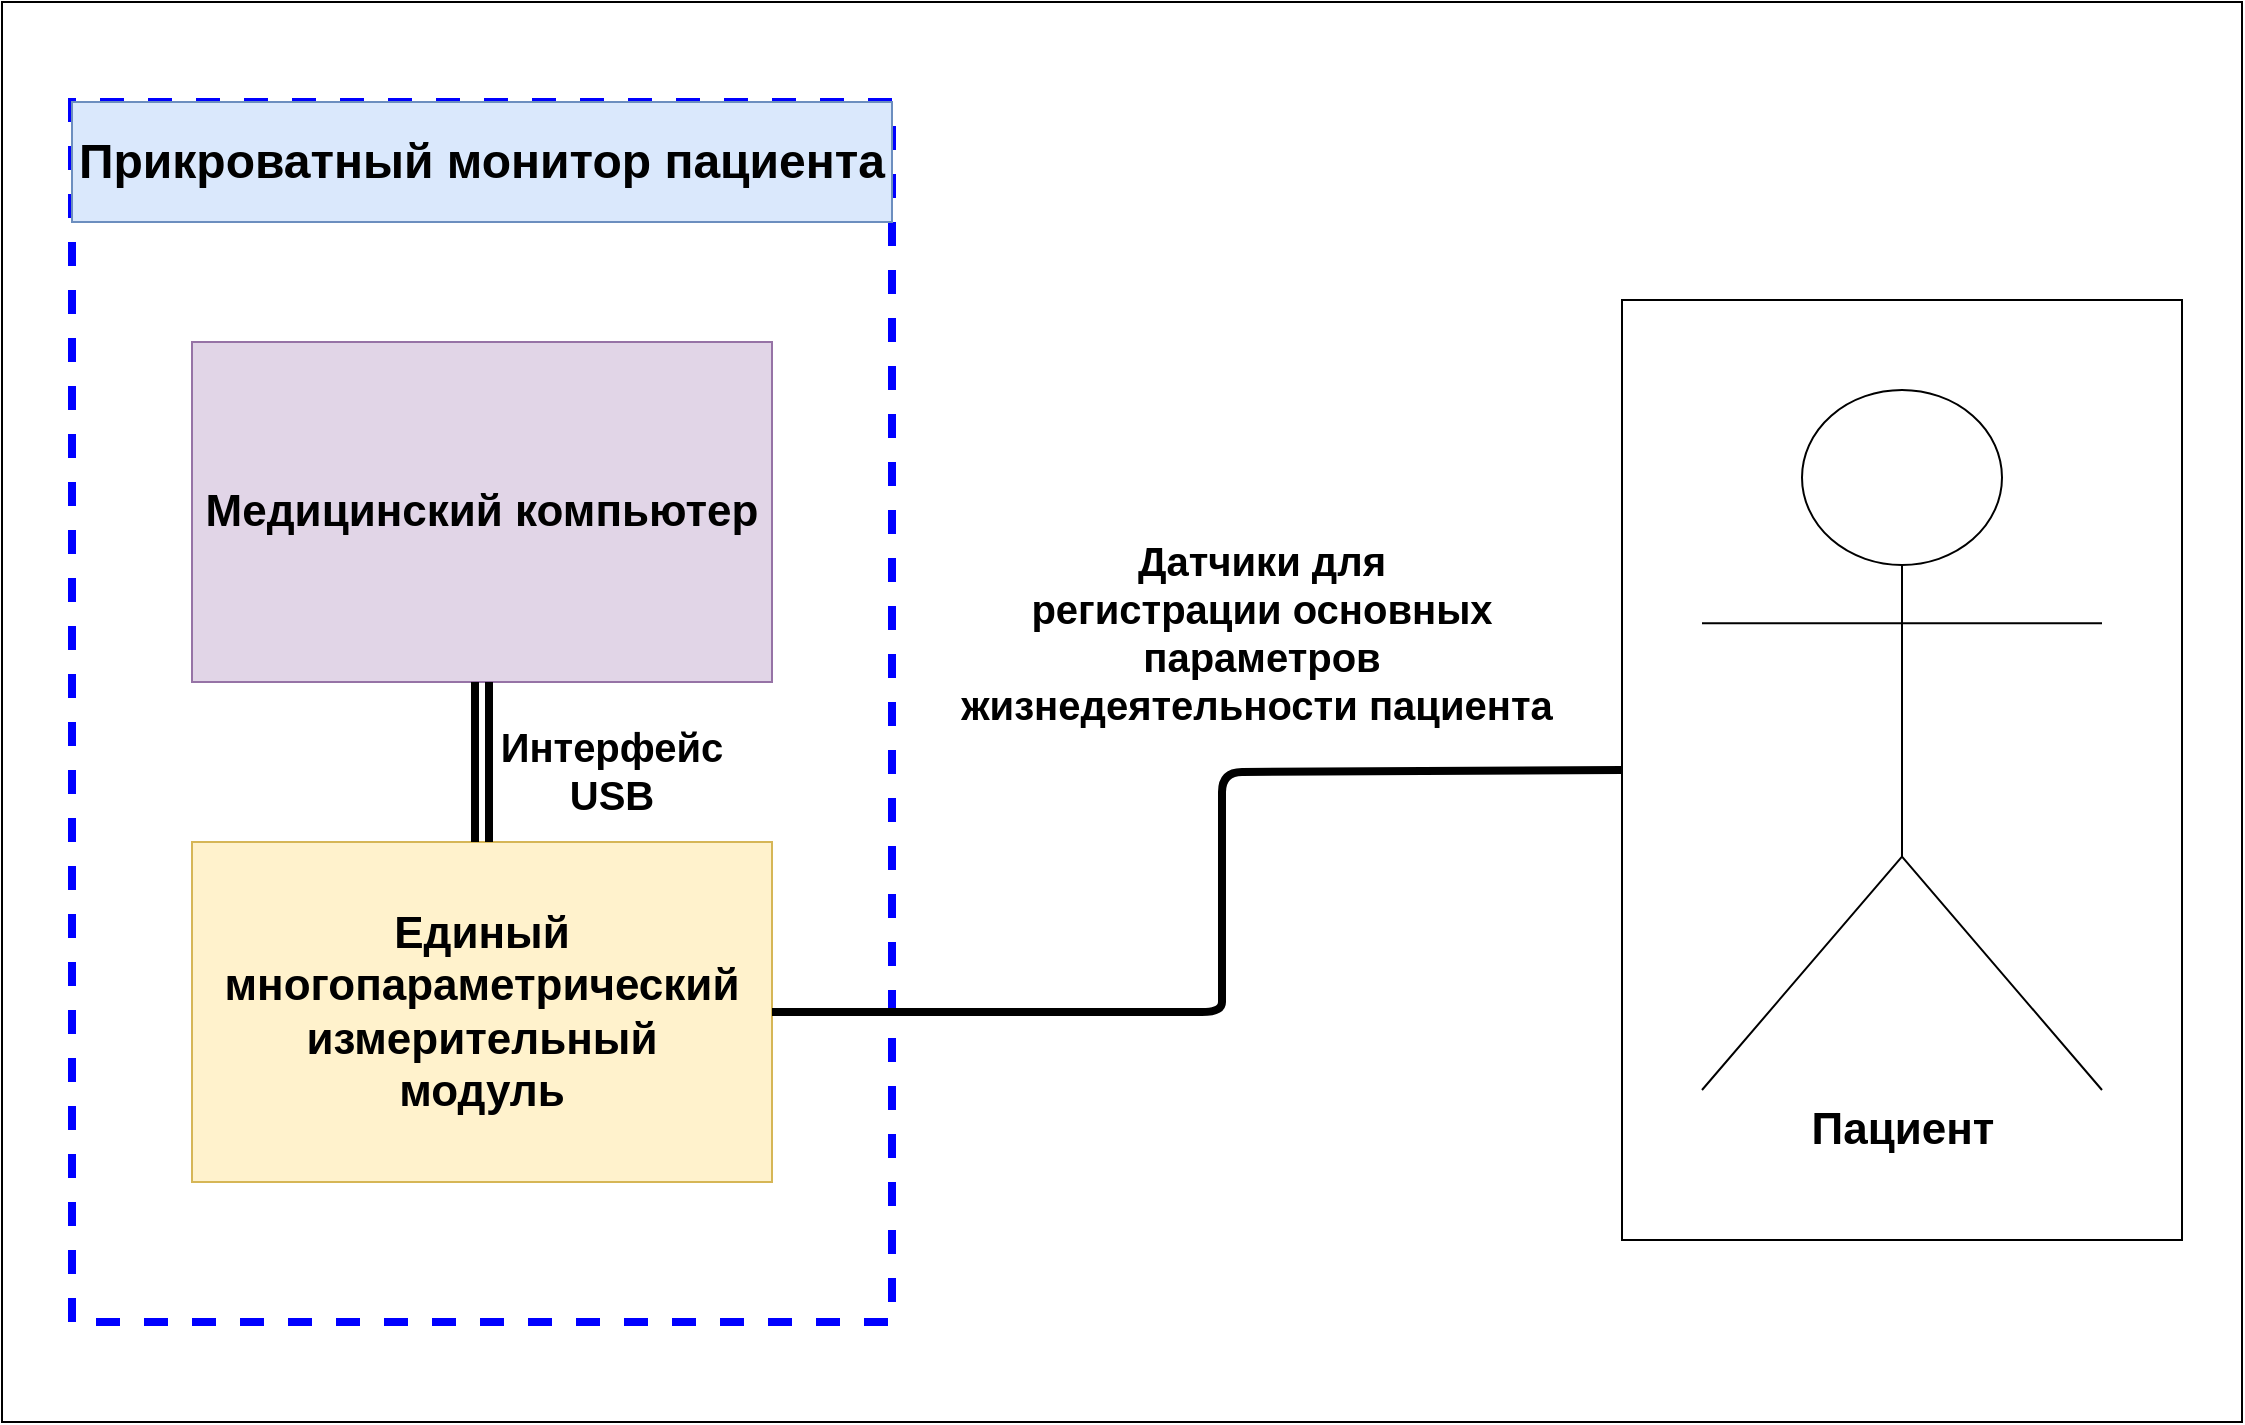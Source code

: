 <mxfile version="13.1.14"><diagram id="ATY0rzs1G2XI26vXnfy7" name="Page-1"><mxGraphModel dx="1422" dy="745" grid="1" gridSize="10" guides="1" tooltips="1" connect="1" arrows="1" fold="1" page="1" pageScale="1" pageWidth="1169" pageHeight="827" math="0" shadow="0"><root><mxCell id="0"/><mxCell id="1" parent="0"/><mxCell id="_6GRPyMb7EaMjJ4dwI-e-1" value="" style="rounded=0;whiteSpace=wrap;html=1;" vertex="1" parent="1"><mxGeometry x="40" y="30" width="1120" height="710" as="geometry"/></mxCell><mxCell id="TLxoDpUICeu5QsMwWLt4-5" value="" style="rounded=0;whiteSpace=wrap;html=1;rotation=-90;dashed=1;strokeWidth=4;strokeColor=#0000FF;" parent="1" vertex="1"><mxGeometry x="-25" y="180" width="610" height="410" as="geometry"/></mxCell><mxCell id="TLxoDpUICeu5QsMwWLt4-3" value="" style="group" parent="1" vertex="1" connectable="0"><mxGeometry x="850" y="179" width="280" height="470" as="geometry"/></mxCell><mxCell id="TLxoDpUICeu5QsMwWLt4-1" value="" style="rounded=0;whiteSpace=wrap;html=1;rotation=-90;" parent="TLxoDpUICeu5QsMwWLt4-3" vertex="1"><mxGeometry x="-95" y="95" width="470" height="280" as="geometry"/></mxCell><mxCell id="TLxoDpUICeu5QsMwWLt4-2" value="&lt;font style=&quot;vertical-align: inherit&quot;&gt;&lt;font style=&quot;vertical-align: inherit ; font-size: 22px&quot;&gt;&lt;b&gt;Пациент&lt;/b&gt;&lt;/font&gt;&lt;/font&gt;" style="shape=umlActor;verticalLabelPosition=bottom;labelBackgroundColor=#ffffff;verticalAlign=top;html=1;outlineConnect=0;" parent="TLxoDpUICeu5QsMwWLt4-3" vertex="1"><mxGeometry x="40" y="45" width="200" height="350" as="geometry"/></mxCell><mxCell id="TLxoDpUICeu5QsMwWLt4-6" value="&lt;font size=&quot;1&quot;&gt;&lt;b style=&quot;font-size: 22px&quot;&gt;Медицинский компьютер&lt;/b&gt;&lt;/font&gt;" style="rounded=0;whiteSpace=wrap;html=1;fillColor=#e1d5e7;strokeColor=#9673a6;" parent="1" vertex="1"><mxGeometry x="135" y="200" width="290" height="170" as="geometry"/></mxCell><mxCell id="TLxoDpUICeu5QsMwWLt4-7" value="&lt;font size=&quot;1&quot;&gt;&lt;b style=&quot;font-size: 22px&quot;&gt;Единый многопараметрический&lt;br&gt;измерительный&lt;br&gt;модуль&lt;br&gt;&lt;/b&gt;&lt;/font&gt;" style="rounded=0;whiteSpace=wrap;html=1;fillColor=#fff2cc;strokeColor=#d6b656;" parent="1" vertex="1"><mxGeometry x="135" y="450" width="290" height="170" as="geometry"/></mxCell><mxCell id="TLxoDpUICeu5QsMwWLt4-8" value="&lt;font style=&quot;font-size: 24px&quot;&gt;&lt;b&gt;Прикроватный монитор пациента&lt;/b&gt;&lt;/font&gt;" style="rounded=0;whiteSpace=wrap;html=1;fillColor=#dae8fc;strokeColor=#6c8ebf;" parent="1" vertex="1"><mxGeometry x="75" y="80" width="410" height="60" as="geometry"/></mxCell><mxCell id="TLxoDpUICeu5QsMwWLt4-9" value="" style="shape=link;html=1;entryX=0.5;entryY=1;entryDx=0;entryDy=0;exitX=0.5;exitY=0;exitDx=0;exitDy=0;strokeWidth=4;" parent="1" source="TLxoDpUICeu5QsMwWLt4-7" target="TLxoDpUICeu5QsMwWLt4-6" edge="1"><mxGeometry width="50" height="50" relative="1" as="geometry"><mxPoint x="415" y="400" as="sourcePoint"/><mxPoint x="465" y="350" as="targetPoint"/></mxGeometry></mxCell><mxCell id="TLxoDpUICeu5QsMwWLt4-11" value="" style="endArrow=none;html=1;strokeWidth=4;exitX=1;exitY=0.5;exitDx=0;exitDy=0;entryX=0.5;entryY=0;entryDx=0;entryDy=0;" parent="1" source="TLxoDpUICeu5QsMwWLt4-7" target="TLxoDpUICeu5QsMwWLt4-1" edge="1"><mxGeometry width="50" height="50" relative="1" as="geometry"><mxPoint x="590" y="400" as="sourcePoint"/><mxPoint x="640" y="350" as="targetPoint"/><Array as="points"><mxPoint x="650" y="535"/><mxPoint x="650" y="525"/><mxPoint x="650" y="415"/></Array></mxGeometry></mxCell><mxCell id="TLxoDpUICeu5QsMwWLt4-12" value="&lt;font style=&quot;font-size: 20px&quot;&gt;&lt;b&gt;Датчики для регистрации&amp;nbsp;основных параметров жизнедеятельности пациента&lt;span style=&quot;font-family: &amp;#34;times new roman&amp;#34; , serif&quot;&gt;&amp;nbsp;&lt;/span&gt;&lt;/b&gt;&lt;/font&gt;" style="text;html=1;strokeColor=none;fillColor=none;align=center;verticalAlign=middle;whiteSpace=wrap;rounded=0;" parent="1" vertex="1"><mxGeometry x="510" y="320" width="320" height="50" as="geometry"/></mxCell><mxCell id="_6GRPyMb7EaMjJ4dwI-e-2" value="&lt;font style=&quot;font-size: 20px&quot;&gt;&lt;b&gt;Интерфейс USB&lt;/b&gt;&lt;/font&gt;" style="text;html=1;strokeColor=none;fillColor=none;align=center;verticalAlign=middle;whiteSpace=wrap;rounded=0;" vertex="1" parent="1"><mxGeometry x="290" y="404" width="110" height="20" as="geometry"/></mxCell></root></mxGraphModel></diagram></mxfile>